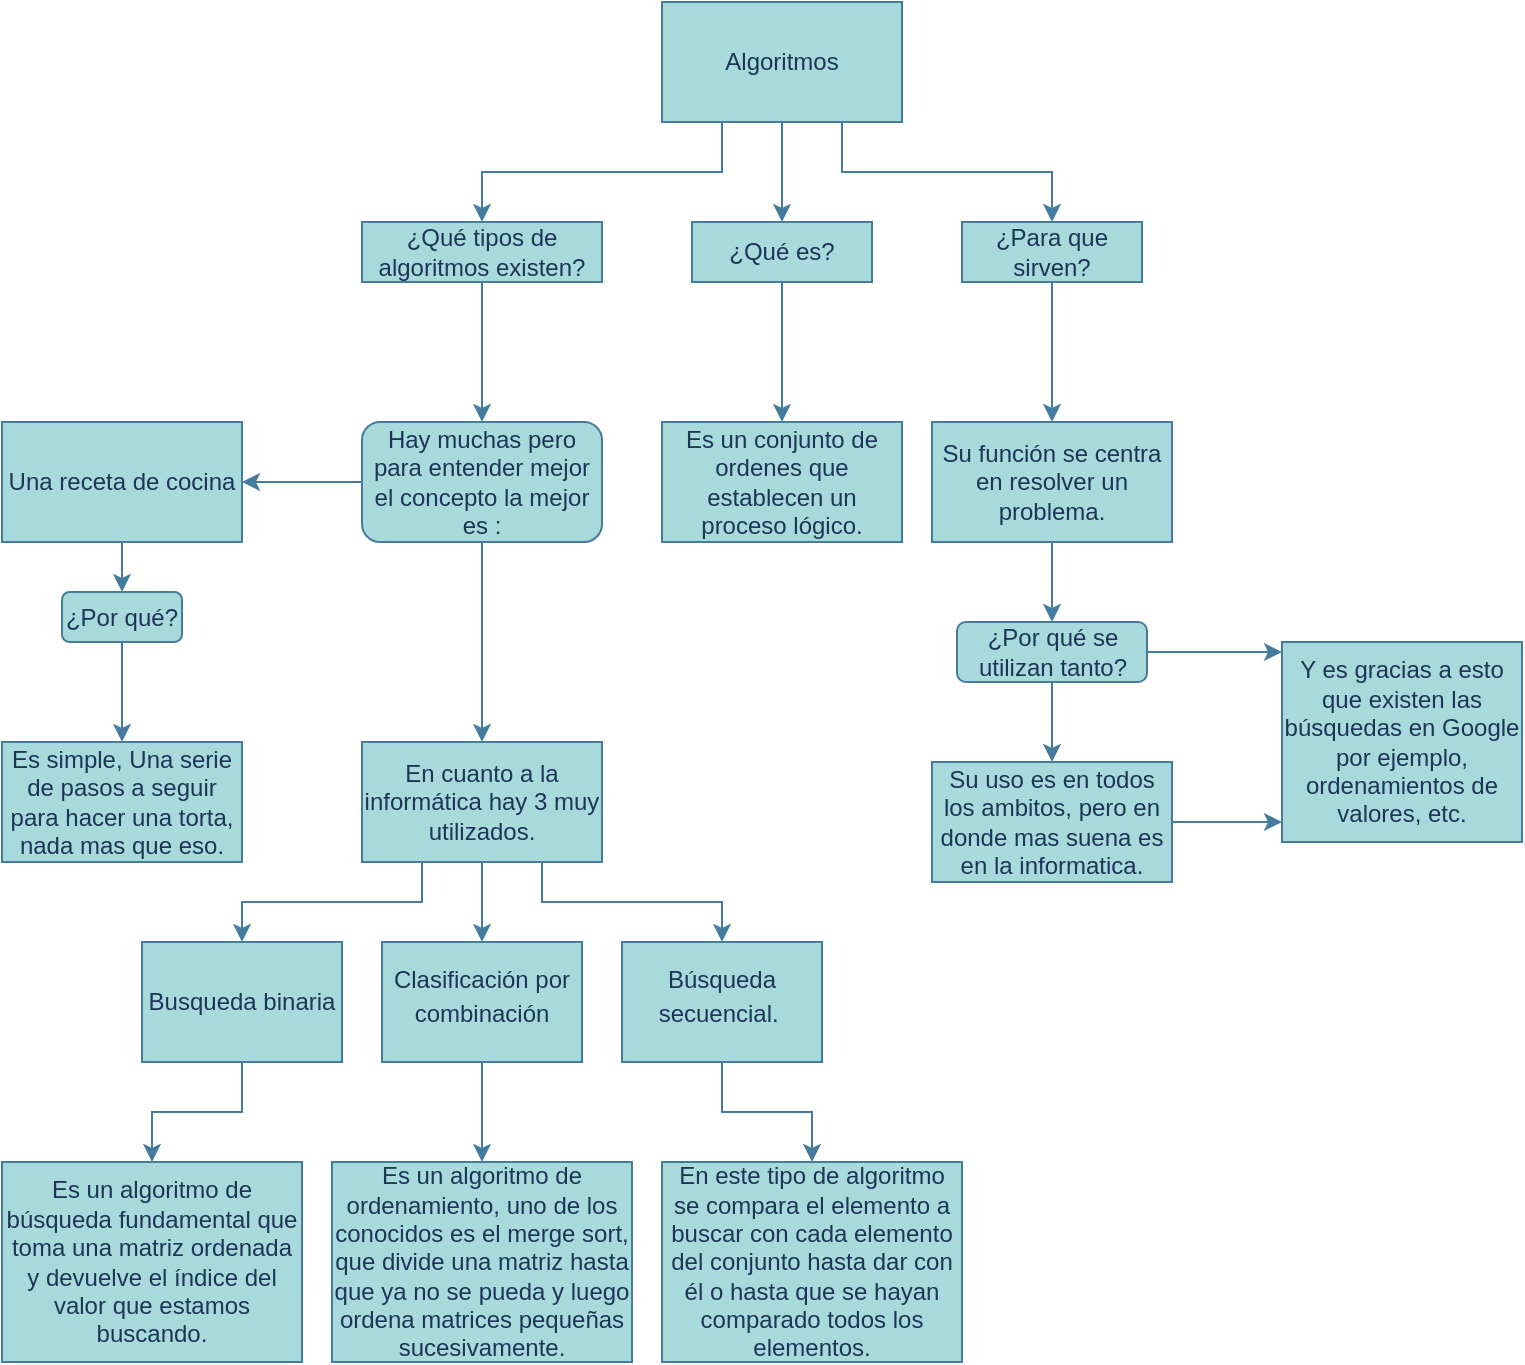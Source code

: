 <mxfile version="22.1.4" type="github">
  <diagram id="C5RBs43oDa-KdzZeNtuy" name="Page-1">
    <mxGraphModel dx="874" dy="507" grid="1" gridSize="10" guides="1" tooltips="1" connect="1" arrows="1" fold="1" page="0" pageScale="1" pageWidth="827" pageHeight="1169" background="none" math="0" shadow="0">
      <root>
        <mxCell id="WIyWlLk6GJQsqaUBKTNV-0" />
        <mxCell id="WIyWlLk6GJQsqaUBKTNV-1" parent="WIyWlLk6GJQsqaUBKTNV-0" />
        <mxCell id="QpmtU8LQtCKUaa_p1Yku-1" style="edgeStyle=orthogonalEdgeStyle;rounded=0;orthogonalLoop=1;jettySize=auto;html=1;exitX=0.5;exitY=1;exitDx=0;exitDy=0;labelBackgroundColor=none;strokeColor=#457B9D;fontColor=default;" edge="1" parent="WIyWlLk6GJQsqaUBKTNV-1" source="QpmtU8LQtCKUaa_p1Yku-0">
          <mxGeometry relative="1" as="geometry">
            <mxPoint x="390" y="180" as="targetPoint" />
          </mxGeometry>
        </mxCell>
        <mxCell id="QpmtU8LQtCKUaa_p1Yku-8" style="edgeStyle=orthogonalEdgeStyle;rounded=0;orthogonalLoop=1;jettySize=auto;html=1;exitX=0.75;exitY=1;exitDx=0;exitDy=0;labelBackgroundColor=none;strokeColor=#457B9D;fontColor=default;" edge="1" parent="WIyWlLk6GJQsqaUBKTNV-1" source="QpmtU8LQtCKUaa_p1Yku-0" target="QpmtU8LQtCKUaa_p1Yku-7">
          <mxGeometry relative="1" as="geometry" />
        </mxCell>
        <mxCell id="QpmtU8LQtCKUaa_p1Yku-22" style="edgeStyle=orthogonalEdgeStyle;rounded=0;orthogonalLoop=1;jettySize=auto;html=1;exitX=0.25;exitY=1;exitDx=0;exitDy=0;entryX=0.5;entryY=0;entryDx=0;entryDy=0;strokeColor=#457B9D;fontColor=#1D3557;fillColor=#A8DADC;" edge="1" parent="WIyWlLk6GJQsqaUBKTNV-1" source="QpmtU8LQtCKUaa_p1Yku-0" target="QpmtU8LQtCKUaa_p1Yku-20">
          <mxGeometry relative="1" as="geometry" />
        </mxCell>
        <mxCell id="QpmtU8LQtCKUaa_p1Yku-0" value="Algoritmos" style="rounded=0;whiteSpace=wrap;html=1;labelBackgroundColor=none;fillColor=#A8DADC;strokeColor=#457B9D;fontColor=#1D3557;" vertex="1" parent="WIyWlLk6GJQsqaUBKTNV-1">
          <mxGeometry x="330" y="70" width="120" height="60" as="geometry" />
        </mxCell>
        <mxCell id="QpmtU8LQtCKUaa_p1Yku-4" style="edgeStyle=orthogonalEdgeStyle;rounded=0;orthogonalLoop=1;jettySize=auto;html=1;exitX=0.5;exitY=1;exitDx=0;exitDy=0;labelBackgroundColor=none;strokeColor=#457B9D;fontColor=default;" edge="1" parent="WIyWlLk6GJQsqaUBKTNV-1" source="QpmtU8LQtCKUaa_p1Yku-2">
          <mxGeometry relative="1" as="geometry">
            <mxPoint x="390" y="280" as="targetPoint" />
          </mxGeometry>
        </mxCell>
        <mxCell id="QpmtU8LQtCKUaa_p1Yku-2" value="¿Qué es?" style="rounded=0;whiteSpace=wrap;html=1;labelBackgroundColor=none;fillColor=#A8DADC;strokeColor=#457B9D;fontColor=#1D3557;" vertex="1" parent="WIyWlLk6GJQsqaUBKTNV-1">
          <mxGeometry x="345" y="180" width="90" height="30" as="geometry" />
        </mxCell>
        <mxCell id="QpmtU8LQtCKUaa_p1Yku-5" value="Es un conjunto de ordenes que establecen un proceso lógico." style="rounded=0;whiteSpace=wrap;html=1;labelBackgroundColor=none;fillColor=#A8DADC;strokeColor=#457B9D;fontColor=#1D3557;" vertex="1" parent="WIyWlLk6GJQsqaUBKTNV-1">
          <mxGeometry x="330" y="280" width="120" height="60" as="geometry" />
        </mxCell>
        <mxCell id="QpmtU8LQtCKUaa_p1Yku-9" style="edgeStyle=orthogonalEdgeStyle;rounded=0;orthogonalLoop=1;jettySize=auto;html=1;exitX=0.5;exitY=1;exitDx=0;exitDy=0;labelBackgroundColor=none;strokeColor=#457B9D;fontColor=default;" edge="1" parent="WIyWlLk6GJQsqaUBKTNV-1" source="QpmtU8LQtCKUaa_p1Yku-7">
          <mxGeometry relative="1" as="geometry">
            <mxPoint x="525" y="280" as="targetPoint" />
          </mxGeometry>
        </mxCell>
        <mxCell id="QpmtU8LQtCKUaa_p1Yku-7" value="¿Para que sirven?" style="rounded=0;whiteSpace=wrap;html=1;labelBackgroundColor=none;fillColor=#A8DADC;strokeColor=#457B9D;fontColor=#1D3557;" vertex="1" parent="WIyWlLk6GJQsqaUBKTNV-1">
          <mxGeometry x="480" y="180" width="90" height="30" as="geometry" />
        </mxCell>
        <mxCell id="QpmtU8LQtCKUaa_p1Yku-14" style="edgeStyle=orthogonalEdgeStyle;rounded=0;orthogonalLoop=1;jettySize=auto;html=1;exitX=0.5;exitY=1;exitDx=0;exitDy=0;entryX=0.5;entryY=0;entryDx=0;entryDy=0;strokeColor=#457B9D;fontColor=#1D3557;fillColor=#A8DADC;" edge="1" parent="WIyWlLk6GJQsqaUBKTNV-1" source="QpmtU8LQtCKUaa_p1Yku-10" target="QpmtU8LQtCKUaa_p1Yku-13">
          <mxGeometry relative="1" as="geometry" />
        </mxCell>
        <mxCell id="QpmtU8LQtCKUaa_p1Yku-10" value="Su función se centra en resolver un problema." style="rounded=0;whiteSpace=wrap;html=1;labelBackgroundColor=none;fillColor=#A8DADC;strokeColor=#457B9D;fontColor=#1D3557;" vertex="1" parent="WIyWlLk6GJQsqaUBKTNV-1">
          <mxGeometry x="465" y="280" width="120" height="60" as="geometry" />
        </mxCell>
        <mxCell id="QpmtU8LQtCKUaa_p1Yku-15" style="edgeStyle=orthogonalEdgeStyle;rounded=0;orthogonalLoop=1;jettySize=auto;html=1;exitX=0.5;exitY=1;exitDx=0;exitDy=0;strokeColor=#457B9D;fontColor=#1D3557;fillColor=#A8DADC;" edge="1" parent="WIyWlLk6GJQsqaUBKTNV-1" source="QpmtU8LQtCKUaa_p1Yku-13">
          <mxGeometry relative="1" as="geometry">
            <mxPoint x="525" y="450" as="targetPoint" />
          </mxGeometry>
        </mxCell>
        <mxCell id="QpmtU8LQtCKUaa_p1Yku-18" style="edgeStyle=orthogonalEdgeStyle;rounded=0;orthogonalLoop=1;jettySize=auto;html=1;exitX=1;exitY=0.5;exitDx=0;exitDy=0;strokeColor=#457B9D;fontColor=#1D3557;fillColor=#A8DADC;" edge="1" parent="WIyWlLk6GJQsqaUBKTNV-1" source="QpmtU8LQtCKUaa_p1Yku-13">
          <mxGeometry relative="1" as="geometry">
            <mxPoint x="640" y="395" as="targetPoint" />
          </mxGeometry>
        </mxCell>
        <mxCell id="QpmtU8LQtCKUaa_p1Yku-13" value="¿Por qué se utilizan tanto?" style="rounded=1;whiteSpace=wrap;html=1;strokeColor=#457B9D;fontColor=#1D3557;fillColor=#A8DADC;" vertex="1" parent="WIyWlLk6GJQsqaUBKTNV-1">
          <mxGeometry x="477.5" y="380" width="95" height="30" as="geometry" />
        </mxCell>
        <mxCell id="QpmtU8LQtCKUaa_p1Yku-19" style="edgeStyle=orthogonalEdgeStyle;rounded=0;orthogonalLoop=1;jettySize=auto;html=1;exitX=1;exitY=0.5;exitDx=0;exitDy=0;strokeColor=#457B9D;fontColor=#1D3557;fillColor=#A8DADC;" edge="1" parent="WIyWlLk6GJQsqaUBKTNV-1" source="QpmtU8LQtCKUaa_p1Yku-17">
          <mxGeometry relative="1" as="geometry">
            <mxPoint x="640" y="480" as="targetPoint" />
          </mxGeometry>
        </mxCell>
        <mxCell id="QpmtU8LQtCKUaa_p1Yku-17" value="Su uso es en todos los ambitos, pero en donde mas suena es en la informatica." style="rounded=0;whiteSpace=wrap;html=1;strokeColor=#457B9D;fontColor=#1D3557;fillColor=#A8DADC;" vertex="1" parent="WIyWlLk6GJQsqaUBKTNV-1">
          <mxGeometry x="465" y="450" width="120" height="60" as="geometry" />
        </mxCell>
        <mxCell id="QpmtU8LQtCKUaa_p1Yku-23" style="edgeStyle=orthogonalEdgeStyle;rounded=0;orthogonalLoop=1;jettySize=auto;html=1;exitX=0.5;exitY=1;exitDx=0;exitDy=0;strokeColor=#457B9D;fontColor=#1D3557;fillColor=#A8DADC;" edge="1" parent="WIyWlLk6GJQsqaUBKTNV-1" source="QpmtU8LQtCKUaa_p1Yku-20">
          <mxGeometry relative="1" as="geometry">
            <mxPoint x="240" y="280" as="targetPoint" />
          </mxGeometry>
        </mxCell>
        <mxCell id="QpmtU8LQtCKUaa_p1Yku-20" value="¿Qué tipos de algoritmos existen?" style="rounded=0;whiteSpace=wrap;html=1;strokeColor=#457B9D;fontColor=#1D3557;fillColor=#A8DADC;" vertex="1" parent="WIyWlLk6GJQsqaUBKTNV-1">
          <mxGeometry x="180" y="180" width="120" height="30" as="geometry" />
        </mxCell>
        <mxCell id="QpmtU8LQtCKUaa_p1Yku-21" value="Y es gracias a esto que existen las búsquedas en Google por ejemplo, ordenamientos de valores, etc." style="rounded=0;whiteSpace=wrap;html=1;strokeColor=#457B9D;fontColor=#1D3557;fillColor=#A8DADC;" vertex="1" parent="WIyWlLk6GJQsqaUBKTNV-1">
          <mxGeometry x="640" y="390" width="120" height="100" as="geometry" />
        </mxCell>
        <mxCell id="QpmtU8LQtCKUaa_p1Yku-26" style="edgeStyle=orthogonalEdgeStyle;rounded=0;orthogonalLoop=1;jettySize=auto;html=1;exitX=0;exitY=0.5;exitDx=0;exitDy=0;strokeColor=#457B9D;fontColor=#1D3557;fillColor=#A8DADC;" edge="1" parent="WIyWlLk6GJQsqaUBKTNV-1" source="QpmtU8LQtCKUaa_p1Yku-24" target="QpmtU8LQtCKUaa_p1Yku-27">
          <mxGeometry relative="1" as="geometry">
            <mxPoint x="80" y="310" as="targetPoint" />
          </mxGeometry>
        </mxCell>
        <mxCell id="QpmtU8LQtCKUaa_p1Yku-32" style="edgeStyle=orthogonalEdgeStyle;rounded=0;orthogonalLoop=1;jettySize=auto;html=1;exitX=0.5;exitY=1;exitDx=0;exitDy=0;strokeColor=#457B9D;fontColor=#1D3557;fillColor=#A8DADC;" edge="1" parent="WIyWlLk6GJQsqaUBKTNV-1" source="QpmtU8LQtCKUaa_p1Yku-24" target="QpmtU8LQtCKUaa_p1Yku-33">
          <mxGeometry relative="1" as="geometry">
            <mxPoint x="240" y="370" as="targetPoint" />
          </mxGeometry>
        </mxCell>
        <mxCell id="QpmtU8LQtCKUaa_p1Yku-24" value="Hay muchas pero para entender mejor el concepto la mejor es :" style="rounded=1;whiteSpace=wrap;html=1;strokeColor=#457B9D;fontColor=#1D3557;fillColor=#A8DADC;" vertex="1" parent="WIyWlLk6GJQsqaUBKTNV-1">
          <mxGeometry x="180" y="280" width="120" height="60" as="geometry" />
        </mxCell>
        <mxCell id="QpmtU8LQtCKUaa_p1Yku-28" style="edgeStyle=orthogonalEdgeStyle;rounded=0;orthogonalLoop=1;jettySize=auto;html=1;exitX=0.5;exitY=1;exitDx=0;exitDy=0;strokeColor=#457B9D;fontColor=#1D3557;fillColor=#A8DADC;" edge="1" parent="WIyWlLk6GJQsqaUBKTNV-1" source="QpmtU8LQtCKUaa_p1Yku-27" target="QpmtU8LQtCKUaa_p1Yku-29">
          <mxGeometry relative="1" as="geometry">
            <mxPoint x="60" y="370" as="targetPoint" />
          </mxGeometry>
        </mxCell>
        <mxCell id="QpmtU8LQtCKUaa_p1Yku-27" value="Una receta de cocina" style="rounded=0;whiteSpace=wrap;html=1;strokeColor=#457B9D;fontColor=#1D3557;fillColor=#A8DADC;" vertex="1" parent="WIyWlLk6GJQsqaUBKTNV-1">
          <mxGeometry y="280" width="120" height="60" as="geometry" />
        </mxCell>
        <mxCell id="QpmtU8LQtCKUaa_p1Yku-30" style="edgeStyle=orthogonalEdgeStyle;rounded=0;orthogonalLoop=1;jettySize=auto;html=1;exitX=0.5;exitY=1;exitDx=0;exitDy=0;strokeColor=#457B9D;fontColor=#1D3557;fillColor=#A8DADC;" edge="1" parent="WIyWlLk6GJQsqaUBKTNV-1" source="QpmtU8LQtCKUaa_p1Yku-29" target="QpmtU8LQtCKUaa_p1Yku-31">
          <mxGeometry relative="1" as="geometry">
            <mxPoint x="60" y="420" as="targetPoint" />
          </mxGeometry>
        </mxCell>
        <mxCell id="QpmtU8LQtCKUaa_p1Yku-29" value="¿Por qué?" style="rounded=1;whiteSpace=wrap;html=1;strokeColor=#457B9D;fontColor=#1D3557;fillColor=#A8DADC;" vertex="1" parent="WIyWlLk6GJQsqaUBKTNV-1">
          <mxGeometry x="30" y="365" width="60" height="25" as="geometry" />
        </mxCell>
        <mxCell id="QpmtU8LQtCKUaa_p1Yku-31" value="Es simple, Una serie de pasos a seguir para hacer una torta, nada mas que eso." style="rounded=0;whiteSpace=wrap;html=1;strokeColor=#457B9D;fontColor=#1D3557;fillColor=#A8DADC;" vertex="1" parent="WIyWlLk6GJQsqaUBKTNV-1">
          <mxGeometry y="440" width="120" height="60" as="geometry" />
        </mxCell>
        <mxCell id="QpmtU8LQtCKUaa_p1Yku-34" style="edgeStyle=orthogonalEdgeStyle;rounded=0;orthogonalLoop=1;jettySize=auto;html=1;exitX=0.25;exitY=1;exitDx=0;exitDy=0;strokeColor=#457B9D;fontColor=#1D3557;fillColor=#A8DADC;entryX=0.5;entryY=0;entryDx=0;entryDy=0;" edge="1" parent="WIyWlLk6GJQsqaUBKTNV-1" source="QpmtU8LQtCKUaa_p1Yku-33" target="QpmtU8LQtCKUaa_p1Yku-37">
          <mxGeometry relative="1" as="geometry">
            <mxPoint x="150" y="540" as="targetPoint" />
          </mxGeometry>
        </mxCell>
        <mxCell id="QpmtU8LQtCKUaa_p1Yku-35" style="edgeStyle=orthogonalEdgeStyle;rounded=0;orthogonalLoop=1;jettySize=auto;html=1;exitX=0.5;exitY=1;exitDx=0;exitDy=0;strokeColor=#457B9D;fontColor=#1D3557;fillColor=#A8DADC;entryX=0.5;entryY=0;entryDx=0;entryDy=0;" edge="1" parent="WIyWlLk6GJQsqaUBKTNV-1" source="QpmtU8LQtCKUaa_p1Yku-33" target="QpmtU8LQtCKUaa_p1Yku-39">
          <mxGeometry relative="1" as="geometry">
            <mxPoint x="240" y="530" as="targetPoint" />
          </mxGeometry>
        </mxCell>
        <mxCell id="QpmtU8LQtCKUaa_p1Yku-38" style="edgeStyle=orthogonalEdgeStyle;rounded=0;orthogonalLoop=1;jettySize=auto;html=1;exitX=0.75;exitY=1;exitDx=0;exitDy=0;strokeColor=#457B9D;fontColor=#1D3557;fillColor=#A8DADC;entryX=0.5;entryY=0;entryDx=0;entryDy=0;" edge="1" parent="WIyWlLk6GJQsqaUBKTNV-1" source="QpmtU8LQtCKUaa_p1Yku-33" target="QpmtU8LQtCKUaa_p1Yku-40">
          <mxGeometry relative="1" as="geometry">
            <mxPoint x="330" y="540" as="targetPoint" />
          </mxGeometry>
        </mxCell>
        <mxCell id="QpmtU8LQtCKUaa_p1Yku-33" value="En cuanto a la informática hay 3 muy utilizados." style="rounded=0;whiteSpace=wrap;html=1;strokeColor=#457B9D;fontColor=#1D3557;fillColor=#A8DADC;" vertex="1" parent="WIyWlLk6GJQsqaUBKTNV-1">
          <mxGeometry x="180" y="440" width="120" height="60" as="geometry" />
        </mxCell>
        <mxCell id="QpmtU8LQtCKUaa_p1Yku-48" style="edgeStyle=orthogonalEdgeStyle;rounded=0;orthogonalLoop=1;jettySize=auto;html=1;exitX=0.5;exitY=1;exitDx=0;exitDy=0;strokeColor=#457B9D;fontColor=#1D3557;fillColor=#A8DADC;" edge="1" parent="WIyWlLk6GJQsqaUBKTNV-1" source="QpmtU8LQtCKUaa_p1Yku-37" target="QpmtU8LQtCKUaa_p1Yku-49">
          <mxGeometry relative="1" as="geometry">
            <mxPoint x="162" y="640" as="targetPoint" />
          </mxGeometry>
        </mxCell>
        <mxCell id="QpmtU8LQtCKUaa_p1Yku-37" value="&lt;div style=&quot;&quot;&gt;&lt;span style=&quot;background-color: initial;&quot;&gt;Busqueda binaria&lt;/span&gt;&lt;/div&gt;" style="rounded=0;whiteSpace=wrap;html=1;strokeColor=#457B9D;fontColor=#1D3557;fillColor=#A8DADC;align=center;" vertex="1" parent="WIyWlLk6GJQsqaUBKTNV-1">
          <mxGeometry x="70" y="540" width="100" height="60" as="geometry" />
        </mxCell>
        <mxCell id="QpmtU8LQtCKUaa_p1Yku-53" style="edgeStyle=orthogonalEdgeStyle;rounded=0;orthogonalLoop=1;jettySize=auto;html=1;exitX=0.5;exitY=1;exitDx=0;exitDy=0;strokeColor=#457B9D;fontColor=#1D3557;fillColor=#A8DADC;" edge="1" parent="WIyWlLk6GJQsqaUBKTNV-1" source="QpmtU8LQtCKUaa_p1Yku-39" target="QpmtU8LQtCKUaa_p1Yku-54">
          <mxGeometry relative="1" as="geometry">
            <mxPoint x="240" y="630" as="targetPoint" />
          </mxGeometry>
        </mxCell>
        <mxCell id="QpmtU8LQtCKUaa_p1Yku-39" value="&lt;h3 style=&quot;box-sizing: border-box; clear: both; margin-top: 0px; margin-bottom: 0.5rem; font-weight: 500; line-height: 1.2;&quot;&gt;&lt;font style=&quot;font-size: 12px;&quot;&gt;Clasificación por combinación&lt;/font&gt;&lt;/h3&gt;" style="rounded=0;whiteSpace=wrap;html=1;strokeColor=#457B9D;fontColor=#1D3557;fillColor=#A8DADC;align=center;" vertex="1" parent="WIyWlLk6GJQsqaUBKTNV-1">
          <mxGeometry x="190" y="540" width="100" height="60" as="geometry" />
        </mxCell>
        <mxCell id="QpmtU8LQtCKUaa_p1Yku-55" style="edgeStyle=orthogonalEdgeStyle;rounded=0;orthogonalLoop=1;jettySize=auto;html=1;exitX=0.5;exitY=1;exitDx=0;exitDy=0;strokeColor=#457B9D;fontColor=#1D3557;fillColor=#A8DADC;" edge="1" parent="WIyWlLk6GJQsqaUBKTNV-1" source="QpmtU8LQtCKUaa_p1Yku-40" target="QpmtU8LQtCKUaa_p1Yku-56">
          <mxGeometry relative="1" as="geometry">
            <mxPoint x="360" y="640" as="targetPoint" />
          </mxGeometry>
        </mxCell>
        <mxCell id="QpmtU8LQtCKUaa_p1Yku-40" value="&lt;h3 style=&quot;box-sizing: border-box; clear: both; margin-top: 0px; margin-bottom: 0.5rem; font-weight: 500; line-height: 1.2;&quot;&gt;&lt;font style=&quot;font-size: 12px;&quot;&gt;Búsqueda secuencial.&amp;nbsp;&lt;/font&gt;&lt;br&gt;&lt;/h3&gt;" style="rounded=0;whiteSpace=wrap;html=1;strokeColor=#457B9D;fontColor=#1D3557;fillColor=#A8DADC;align=center;" vertex="1" parent="WIyWlLk6GJQsqaUBKTNV-1">
          <mxGeometry x="310" y="540" width="100" height="60" as="geometry" />
        </mxCell>
        <mxCell id="QpmtU8LQtCKUaa_p1Yku-49" value="Es un algoritmo de búsqueda fundamental que toma una matriz ordenada y devuelve el índice del valor que estamos buscando." style="rounded=0;whiteSpace=wrap;html=1;strokeColor=#457B9D;fontColor=#1D3557;fillColor=#A8DADC;" vertex="1" parent="WIyWlLk6GJQsqaUBKTNV-1">
          <mxGeometry y="650" width="150" height="100" as="geometry" />
        </mxCell>
        <mxCell id="QpmtU8LQtCKUaa_p1Yku-54" value="Es un algoritmo de ordenamiento, uno de los conocidos es el merge sort, que divide una matriz hasta que ya no se pueda y luego ordena matrices pequeñas sucesivamente." style="rounded=0;whiteSpace=wrap;html=1;strokeColor=#457B9D;fontColor=#1D3557;fillColor=#A8DADC;" vertex="1" parent="WIyWlLk6GJQsqaUBKTNV-1">
          <mxGeometry x="165" y="650" width="150" height="100" as="geometry" />
        </mxCell>
        <mxCell id="QpmtU8LQtCKUaa_p1Yku-56" value="En este tipo de algoritmo se compara el elemento a buscar con cada elemento del conjunto hasta dar con él o hasta que se hayan comparado todos los elementos." style="rounded=0;whiteSpace=wrap;html=1;strokeColor=#457B9D;fontColor=#1D3557;fillColor=#A8DADC;" vertex="1" parent="WIyWlLk6GJQsqaUBKTNV-1">
          <mxGeometry x="330" y="650" width="150" height="100" as="geometry" />
        </mxCell>
      </root>
    </mxGraphModel>
  </diagram>
</mxfile>
